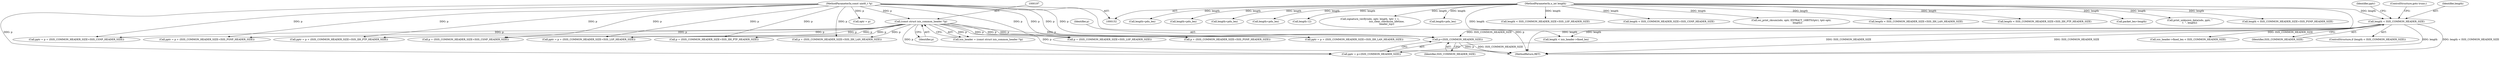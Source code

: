 digraph "0_tcpdump_3b32029db354cbc875127869d9b12a9addc75b50@pointer" {
"1000209" [label="(Call,p+(ISIS_COMMON_HEADER_SIZE))"];
"1000196" [label="(Call,(const struct isis_common_header *)p)"];
"1000154" [label="(MethodParameterIn,const uint8_t *p)"];
"1000203" [label="(Call,length < ISIS_COMMON_HEADER_SIZE)"];
"1000155" [label="(MethodParameterIn,u_int length)"];
"1000203" [label="(Call,length < ISIS_COMMON_HEADER_SIZE)"];
"1001187" [label="(Call,pptr = p + (ISIS_COMMON_HEADER_SIZE+ISIS_CSNP_HEADER_SIZE))"];
"1000155" [label="(MethodParameterIn,u_int length)"];
"1001307" [label="(Call,pptr = p + (ISIS_COMMON_HEADER_SIZE+ISIS_PSNP_HEADER_SIZE))"];
"1000887" [label="(Call,length=pdu_len)"];
"1000795" [label="(Call,pptr = p + (ISIS_COMMON_HEADER_SIZE+ISIS_IIH_PTP_HEADER_SIZE))"];
"1001189" [label="(Call,p + (ISIS_COMMON_HEADER_SIZE+ISIS_CSNP_HEADER_SIZE))"];
"1000739" [label="(Call,length=pdu_len)"];
"1000592" [label="(Call,length=pdu_len)"];
"1001131" [label="(Call,length=pdu_len)"];
"1001047" [label="(Call,pptr = p + (ISIS_COMMON_HEADER_SIZE+ISIS_LSP_HEADER_SIZE))"];
"1000927" [label="(Call,length-12)"];
"1000205" [label="(Identifier,ISIS_COMMON_HEADER_SIZE)"];
"1000191" [label="(Call,optr = p)"];
"1000210" [label="(Identifier,p)"];
"1000206" [label="(ControlStructure,goto trunc;)"];
"1000202" [label="(ControlStructure,if (length < ISIS_COMMON_HEADER_SIZE))"];
"1000207" [label="(Call,pptr = p+(ISIS_COMMON_HEADER_SIZE))"];
"1001984" [label="(Call,signature_verify(ndo, optr, length, tptr + 1,\n                                            isis_clear_checksum_lifetime,\n                                            header_lsp))"];
"1000204" [label="(Identifier,length)"];
"1001309" [label="(Call,p + (ISIS_COMMON_HEADER_SIZE+ISIS_PSNP_HEADER_SIZE))"];
"1000323" [label="(Call,isis_header->fixed_len < ISIS_COMMON_HEADER_SIZE)"];
"1001271" [label="(Call,length=pdu_len)"];
"1000194" [label="(Call,isis_header = (const struct isis_common_header *)p)"];
"1003083" [label="(MethodReturn,RET)"];
"1000832" [label="(Call,length < ISIS_COMMON_HEADER_SIZE+ISIS_LSP_HEADER_SIZE)"];
"1001086" [label="(Call,length < ISIS_COMMON_HEADER_SIZE+ISIS_CSNP_HEADER_SIZE)"];
"1000198" [label="(Identifier,p)"];
"1000658" [label="(Call,p + (ISIS_COMMON_HEADER_SIZE+ISIS_IIH_LAN_HEADER_SIZE))"];
"1000656" [label="(Call,pptr = p + (ISIS_COMMON_HEADER_SIZE+ISIS_IIH_LAN_HEADER_SIZE))"];
"1000797" [label="(Call,p + (ISIS_COMMON_HEADER_SIZE+ISIS_IIH_PTP_HEADER_SIZE))"];
"1000208" [label="(Identifier,pptr)"];
"1002571" [label="(Call,osi_print_cksum(ndo, optr, EXTRACT_16BITS(tptr), tptr-optr,\n                length))"];
"1000533" [label="(Call,length < ISIS_COMMON_HEADER_SIZE+ISIS_IIH_LAN_HEADER_SIZE)"];
"1000304" [label="(Call,length < isis_header->fixed_len)"];
"1000694" [label="(Call,length < ISIS_COMMON_HEADER_SIZE+ISIS_IIH_PTP_HEADER_SIZE)"];
"1000188" [label="(Call,packet_len=length)"];
"1000211" [label="(Identifier,ISIS_COMMON_HEADER_SIZE)"];
"1000209" [label="(Call,p+(ISIS_COMMON_HEADER_SIZE))"];
"1001049" [label="(Call,p + (ISIS_COMMON_HEADER_SIZE+ISIS_LSP_HEADER_SIZE))"];
"1001333" [label="(Call,print_unknown_data(ndo, pptr, \"\n\t  \", length))"];
"1000154" [label="(MethodParameterIn,const uint8_t *p)"];
"1001226" [label="(Call,length < ISIS_COMMON_HEADER_SIZE+ISIS_PSNP_HEADER_SIZE)"];
"1000196" [label="(Call,(const struct isis_common_header *)p)"];
"1000209" -> "1000207"  [label="AST: "];
"1000209" -> "1000211"  [label="CFG: "];
"1000210" -> "1000209"  [label="AST: "];
"1000211" -> "1000209"  [label="AST: "];
"1000207" -> "1000209"  [label="CFG: "];
"1000209" -> "1003083"  [label="DDG: p"];
"1000209" -> "1003083"  [label="DDG: ISIS_COMMON_HEADER_SIZE"];
"1000196" -> "1000209"  [label="DDG: p"];
"1000154" -> "1000209"  [label="DDG: p"];
"1000203" -> "1000209"  [label="DDG: ISIS_COMMON_HEADER_SIZE"];
"1000196" -> "1000194"  [label="AST: "];
"1000196" -> "1000198"  [label="CFG: "];
"1000197" -> "1000196"  [label="AST: "];
"1000198" -> "1000196"  [label="AST: "];
"1000194" -> "1000196"  [label="CFG: "];
"1000196" -> "1003083"  [label="DDG: p"];
"1000196" -> "1000194"  [label="DDG: p"];
"1000154" -> "1000196"  [label="DDG: p"];
"1000196" -> "1000207"  [label="DDG: p"];
"1000196" -> "1000656"  [label="DDG: p"];
"1000196" -> "1000658"  [label="DDG: p"];
"1000196" -> "1000795"  [label="DDG: p"];
"1000196" -> "1000797"  [label="DDG: p"];
"1000196" -> "1001047"  [label="DDG: p"];
"1000196" -> "1001049"  [label="DDG: p"];
"1000196" -> "1001187"  [label="DDG: p"];
"1000196" -> "1001189"  [label="DDG: p"];
"1000196" -> "1001307"  [label="DDG: p"];
"1000196" -> "1001309"  [label="DDG: p"];
"1000154" -> "1000152"  [label="AST: "];
"1000154" -> "1003083"  [label="DDG: p"];
"1000154" -> "1000191"  [label="DDG: p"];
"1000154" -> "1000207"  [label="DDG: p"];
"1000154" -> "1000656"  [label="DDG: p"];
"1000154" -> "1000658"  [label="DDG: p"];
"1000154" -> "1000795"  [label="DDG: p"];
"1000154" -> "1000797"  [label="DDG: p"];
"1000154" -> "1001047"  [label="DDG: p"];
"1000154" -> "1001049"  [label="DDG: p"];
"1000154" -> "1001187"  [label="DDG: p"];
"1000154" -> "1001189"  [label="DDG: p"];
"1000154" -> "1001307"  [label="DDG: p"];
"1000154" -> "1001309"  [label="DDG: p"];
"1000203" -> "1000202"  [label="AST: "];
"1000203" -> "1000205"  [label="CFG: "];
"1000204" -> "1000203"  [label="AST: "];
"1000205" -> "1000203"  [label="AST: "];
"1000206" -> "1000203"  [label="CFG: "];
"1000208" -> "1000203"  [label="CFG: "];
"1000203" -> "1003083"  [label="DDG: length < ISIS_COMMON_HEADER_SIZE"];
"1000203" -> "1003083"  [label="DDG: ISIS_COMMON_HEADER_SIZE"];
"1000203" -> "1003083"  [label="DDG: length"];
"1000155" -> "1000203"  [label="DDG: length"];
"1000203" -> "1000207"  [label="DDG: ISIS_COMMON_HEADER_SIZE"];
"1000203" -> "1000304"  [label="DDG: length"];
"1000203" -> "1000323"  [label="DDG: ISIS_COMMON_HEADER_SIZE"];
"1000155" -> "1000152"  [label="AST: "];
"1000155" -> "1003083"  [label="DDG: length"];
"1000155" -> "1000188"  [label="DDG: length"];
"1000155" -> "1000304"  [label="DDG: length"];
"1000155" -> "1000533"  [label="DDG: length"];
"1000155" -> "1000592"  [label="DDG: length"];
"1000155" -> "1000694"  [label="DDG: length"];
"1000155" -> "1000739"  [label="DDG: length"];
"1000155" -> "1000832"  [label="DDG: length"];
"1000155" -> "1000887"  [label="DDG: length"];
"1000155" -> "1000927"  [label="DDG: length"];
"1000155" -> "1001086"  [label="DDG: length"];
"1000155" -> "1001131"  [label="DDG: length"];
"1000155" -> "1001226"  [label="DDG: length"];
"1000155" -> "1001271"  [label="DDG: length"];
"1000155" -> "1001333"  [label="DDG: length"];
"1000155" -> "1001984"  [label="DDG: length"];
"1000155" -> "1002571"  [label="DDG: length"];
}
